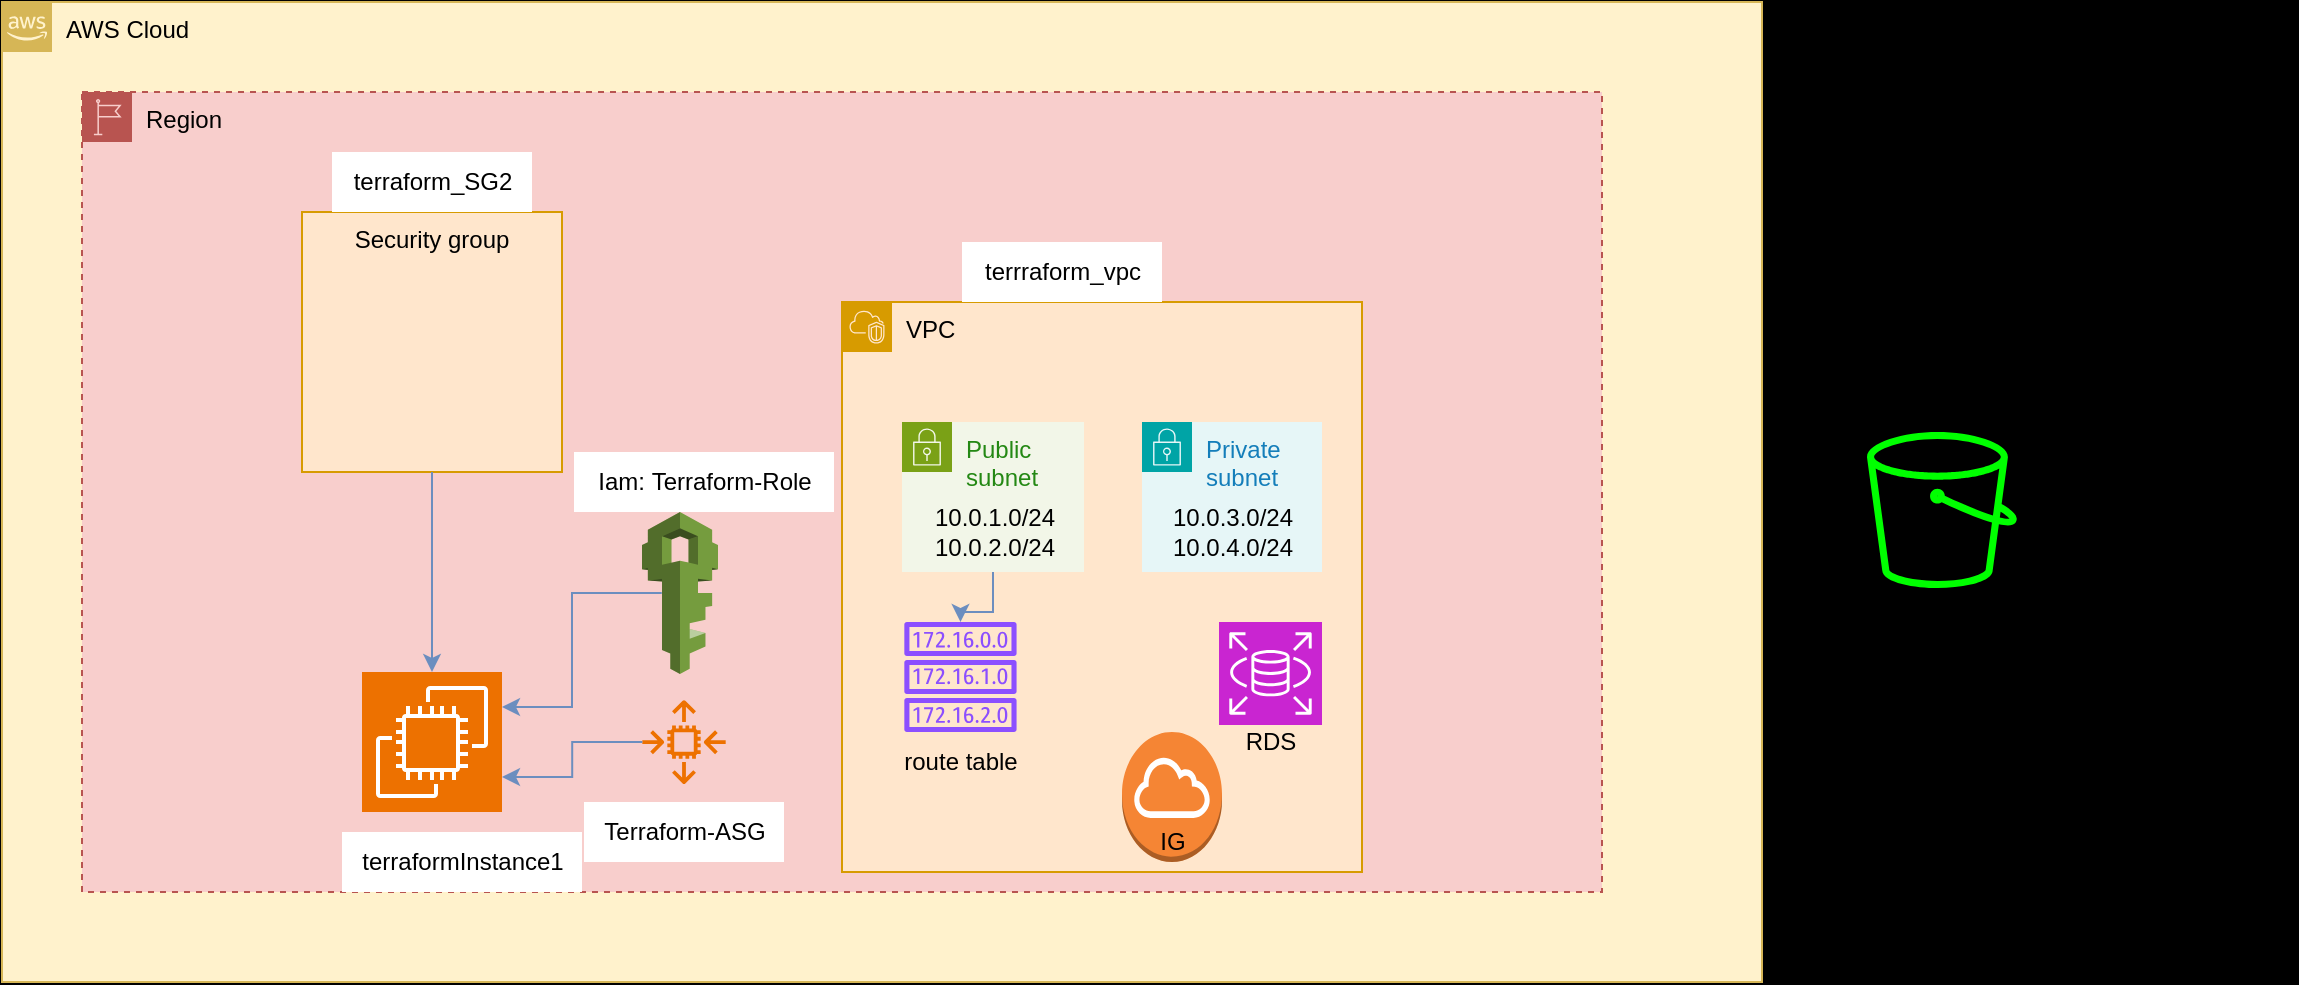 <mxfile version="24.0.2" type="github">
  <diagram name="Page-1" id="3g98ZV-dgt91GYYXrHEH">
    <mxGraphModel dx="1120" dy="2808" grid="1" gridSize="10" guides="1" tooltips="1" connect="1" arrows="1" fold="1" page="1" pageScale="1" pageWidth="827" pageHeight="1169" background="#000000" math="0" shadow="0">
      <root>
        <mxCell id="0" />
        <mxCell id="1" parent="0" />
        <mxCell id="NYD62oI_SjLbDiSGbw5J-1" value="AWS Cloud" style="points=[[0,0],[0.25,0],[0.5,0],[0.75,0],[1,0],[1,0.25],[1,0.5],[1,0.75],[1,1],[0.75,1],[0.5,1],[0.25,1],[0,1],[0,0.75],[0,0.5],[0,0.25]];outlineConnect=0;html=1;whiteSpace=wrap;fontSize=12;fontStyle=0;container=1;pointerEvents=0;collapsible=0;recursiveResize=0;shape=mxgraph.aws4.group;grIcon=mxgraph.aws4.group_aws_cloud_alt;strokeColor=#d6b656;fillColor=#fff2cc;verticalAlign=top;align=left;spacingLeft=30;dashed=0;" parent="1" vertex="1">
          <mxGeometry x="80" y="-2245" width="880" height="490" as="geometry" />
        </mxCell>
        <mxCell id="NYD62oI_SjLbDiSGbw5J-2" value="Region" style="points=[[0,0],[0.25,0],[0.5,0],[0.75,0],[1,0],[1,0.25],[1,0.5],[1,0.75],[1,1],[0.75,1],[0.5,1],[0.25,1],[0,1],[0,0.75],[0,0.5],[0,0.25]];outlineConnect=0;html=1;whiteSpace=wrap;fontSize=12;fontStyle=0;container=1;pointerEvents=0;collapsible=0;recursiveResize=0;shape=mxgraph.aws4.group;grIcon=mxgraph.aws4.group_region;strokeColor=#b85450;fillColor=#f8cecc;verticalAlign=top;align=left;spacingLeft=30;dashed=1;" parent="1" vertex="1">
          <mxGeometry x="120" y="-2200" width="760" height="400" as="geometry" />
        </mxCell>
        <mxCell id="NYD62oI_SjLbDiSGbw5J-100" value="" style="sketch=0;points=[[0,0,0],[0.25,0,0],[0.5,0,0],[0.75,0,0],[1,0,0],[0,1,0],[0.25,1,0],[0.5,1,0],[0.75,1,0],[1,1,0],[0,0.25,0],[0,0.5,0],[0,0.75,0],[1,0.25,0],[1,0.5,0],[1,0.75,0]];outlineConnect=0;fontColor=#232F3E;fillColor=#ED7100;strokeColor=#ffffff;dashed=0;verticalLabelPosition=bottom;verticalAlign=top;align=center;html=1;fontSize=12;fontStyle=0;aspect=fixed;shape=mxgraph.aws4.resourceIcon;resIcon=mxgraph.aws4.ec2;" parent="NYD62oI_SjLbDiSGbw5J-2" vertex="1">
          <mxGeometry x="140" y="290" width="70" height="70" as="geometry" />
        </mxCell>
        <mxCell id="NYD62oI_SjLbDiSGbw5J-102" value="terraformInstance1" style="text;html=1;align=center;verticalAlign=middle;resizable=0;points=[];autosize=1;strokeColor=none;fillColor=#FFFFFF;" parent="NYD62oI_SjLbDiSGbw5J-2" vertex="1">
          <mxGeometry x="130" y="370" width="120" height="30" as="geometry" />
        </mxCell>
        <mxCell id="NYD62oI_SjLbDiSGbw5J-103" value="VPC" style="points=[[0,0],[0.25,0],[0.5,0],[0.75,0],[1,0],[1,0.25],[1,0.5],[1,0.75],[1,1],[0.75,1],[0.5,1],[0.25,1],[0,1],[0,0.75],[0,0.5],[0,0.25]];outlineConnect=0;html=1;whiteSpace=wrap;fontSize=12;fontStyle=0;container=1;pointerEvents=0;collapsible=0;recursiveResize=0;shape=mxgraph.aws4.group;grIcon=mxgraph.aws4.group_vpc2;strokeColor=#d79b00;fillColor=#ffe6cc;verticalAlign=top;align=left;spacingLeft=30;dashed=0;" parent="NYD62oI_SjLbDiSGbw5J-2" vertex="1">
          <mxGeometry x="380" y="105" width="260" height="285" as="geometry" />
        </mxCell>
        <mxCell id="RPEiviZ-JrxbQuUH53qm-11" style="edgeStyle=orthogonalEdgeStyle;rounded=0;orthogonalLoop=1;jettySize=auto;html=1;exitX=0.5;exitY=1;exitDx=0;exitDy=0;fillColor=#dae8fc;strokeColor=#6c8ebf;" parent="NYD62oI_SjLbDiSGbw5J-103" source="NYD62oI_SjLbDiSGbw5J-104" target="RPEiviZ-JrxbQuUH53qm-6" edge="1">
          <mxGeometry relative="1" as="geometry" />
        </mxCell>
        <mxCell id="NYD62oI_SjLbDiSGbw5J-104" value="Public subnet" style="points=[[0,0],[0.25,0],[0.5,0],[0.75,0],[1,0],[1,0.25],[1,0.5],[1,0.75],[1,1],[0.75,1],[0.5,1],[0.25,1],[0,1],[0,0.75],[0,0.5],[0,0.25]];outlineConnect=0;gradientColor=none;html=1;whiteSpace=wrap;fontSize=12;fontStyle=0;container=1;pointerEvents=0;collapsible=0;recursiveResize=0;shape=mxgraph.aws4.group;grIcon=mxgraph.aws4.group_security_group;grStroke=0;strokeColor=#7AA116;fillColor=#F2F6E8;verticalAlign=top;align=left;spacingLeft=30;fontColor=#248814;dashed=0;" parent="NYD62oI_SjLbDiSGbw5J-103" vertex="1">
          <mxGeometry x="30" y="60" width="91" height="75" as="geometry" />
        </mxCell>
        <mxCell id="RPEiviZ-JrxbQuUH53qm-15" value="10.0.1.0/24&lt;div&gt;10.0.2.0/24&lt;/div&gt;" style="text;html=1;align=center;verticalAlign=middle;resizable=0;points=[];autosize=1;strokeColor=none;fillColor=none;" parent="NYD62oI_SjLbDiSGbw5J-104" vertex="1">
          <mxGeometry x="6" y="35" width="80" height="40" as="geometry" />
        </mxCell>
        <mxCell id="NYD62oI_SjLbDiSGbw5J-105" value="Private subnet" style="points=[[0,0],[0.25,0],[0.5,0],[0.75,0],[1,0],[1,0.25],[1,0.5],[1,0.75],[1,1],[0.75,1],[0.5,1],[0.25,1],[0,1],[0,0.75],[0,0.5],[0,0.25]];outlineConnect=0;gradientColor=none;html=1;whiteSpace=wrap;fontSize=12;fontStyle=0;container=1;pointerEvents=0;collapsible=0;recursiveResize=0;shape=mxgraph.aws4.group;grIcon=mxgraph.aws4.group_security_group;grStroke=0;strokeColor=#00A4A6;fillColor=#E6F6F7;verticalAlign=top;align=left;spacingLeft=30;fontColor=#147EBA;dashed=0;" parent="NYD62oI_SjLbDiSGbw5J-103" vertex="1">
          <mxGeometry x="150" y="60" width="90" height="75" as="geometry" />
        </mxCell>
        <mxCell id="RPEiviZ-JrxbQuUH53qm-16" value="10.0.3.0/24&lt;div&gt;10.0.4.0/24&lt;/div&gt;" style="text;html=1;align=center;verticalAlign=middle;resizable=0;points=[];autosize=1;strokeColor=none;fillColor=none;" parent="NYD62oI_SjLbDiSGbw5J-105" vertex="1">
          <mxGeometry x="5" y="35" width="80" height="40" as="geometry" />
        </mxCell>
        <mxCell id="RPEiviZ-JrxbQuUH53qm-5" value="" style="outlineConnect=0;dashed=0;verticalLabelPosition=bottom;verticalAlign=top;align=center;html=1;shape=mxgraph.aws3.internet_gateway;fillColor=#F58534;gradientColor=none;" parent="NYD62oI_SjLbDiSGbw5J-103" vertex="1">
          <mxGeometry x="140" y="215" width="50" height="65" as="geometry" />
        </mxCell>
        <object label="" id="RPEiviZ-JrxbQuUH53qm-6">
          <mxCell style="sketch=0;outlineConnect=0;fontColor=#232F3E;gradientColor=none;fillColor=#8C4FFF;strokeColor=none;dashed=0;verticalLabelPosition=bottom;verticalAlign=top;align=center;html=1;fontSize=12;fontStyle=0;aspect=fixed;pointerEvents=1;shape=mxgraph.aws4.route_table;" parent="NYD62oI_SjLbDiSGbw5J-103" vertex="1">
            <mxGeometry x="31" y="160" width="56.45" height="55" as="geometry" />
          </mxCell>
        </object>
        <mxCell id="RPEiviZ-JrxbQuUH53qm-2" value="" style="sketch=0;points=[[0,0,0],[0.25,0,0],[0.5,0,0],[0.75,0,0],[1,0,0],[0,1,0],[0.25,1,0],[0.5,1,0],[0.75,1,0],[1,1,0],[0,0.25,0],[0,0.5,0],[0,0.75,0],[1,0.25,0],[1,0.5,0],[1,0.75,0]];outlineConnect=0;fontColor=#232F3E;fillColor=#C925D1;strokeColor=#ffffff;dashed=0;verticalLabelPosition=bottom;verticalAlign=top;align=center;html=1;fontSize=12;fontStyle=0;aspect=fixed;shape=mxgraph.aws4.resourceIcon;resIcon=mxgraph.aws4.rds;" parent="NYD62oI_SjLbDiSGbw5J-103" vertex="1">
          <mxGeometry x="188.5" y="160" width="51.5" height="51.5" as="geometry" />
        </mxCell>
        <mxCell id="RPEiviZ-JrxbQuUH53qm-23" value="RDS" style="text;html=1;align=center;verticalAlign=middle;resizable=0;points=[];autosize=1;strokeColor=none;fillColor=none;" parent="NYD62oI_SjLbDiSGbw5J-103" vertex="1">
          <mxGeometry x="189.25" y="205" width="50" height="30" as="geometry" />
        </mxCell>
        <mxCell id="RPEiviZ-JrxbQuUH53qm-24" value="IG" style="text;html=1;align=center;verticalAlign=middle;resizable=0;points=[];autosize=1;strokeColor=none;fillColor=none;" parent="NYD62oI_SjLbDiSGbw5J-103" vertex="1">
          <mxGeometry x="145" y="255" width="40" height="30" as="geometry" />
        </mxCell>
        <mxCell id="RPEiviZ-JrxbQuUH53qm-25" value="route table" style="text;html=1;align=center;verticalAlign=middle;resizable=0;points=[];autosize=1;strokeColor=none;fillColor=none;" parent="NYD62oI_SjLbDiSGbw5J-103" vertex="1">
          <mxGeometry x="19.22" y="215" width="80" height="30" as="geometry" />
        </mxCell>
        <mxCell id="RPEiviZ-JrxbQuUH53qm-4" value="" style="sketch=0;outlineConnect=0;fontColor=#232F3E;gradientColor=none;fillColor=#ED7100;strokeColor=none;dashed=0;verticalLabelPosition=bottom;verticalAlign=top;align=center;html=1;fontSize=12;fontStyle=0;aspect=fixed;pointerEvents=1;shape=mxgraph.aws4.auto_scaling2;" parent="NYD62oI_SjLbDiSGbw5J-2" vertex="1">
          <mxGeometry x="280" y="304" width="42" height="42" as="geometry" />
        </mxCell>
        <mxCell id="RPEiviZ-JrxbQuUH53qm-3" value="" style="outlineConnect=0;dashed=0;verticalLabelPosition=bottom;verticalAlign=top;align=center;html=1;shape=mxgraph.aws3.iam;fillColor=#759C3E;gradientColor=none;" parent="NYD62oI_SjLbDiSGbw5J-2" vertex="1">
          <mxGeometry x="280" y="210" width="38" height="81" as="geometry" />
        </mxCell>
        <mxCell id="RPEiviZ-JrxbQuUH53qm-1" value="Security group" style="fillColor=#ffe6cc;strokeColor=#d79b00;verticalAlign=top;fontStyle=0;whiteSpace=wrap;html=1;" parent="NYD62oI_SjLbDiSGbw5J-2" vertex="1">
          <mxGeometry x="110" y="60" width="130" height="130" as="geometry" />
        </mxCell>
        <mxCell id="RPEiviZ-JrxbQuUH53qm-13" value="terrraform_vpc" style="text;html=1;align=center;verticalAlign=middle;resizable=0;points=[];autosize=1;strokeColor=none;fillColor=#FFFFFF;" parent="NYD62oI_SjLbDiSGbw5J-2" vertex="1">
          <mxGeometry x="440" y="75" width="100" height="30" as="geometry" />
        </mxCell>
        <mxCell id="RPEiviZ-JrxbQuUH53qm-14" value="terraform_SG2" style="text;html=1;align=center;verticalAlign=middle;resizable=0;points=[];autosize=1;strokeColor=none;fillColor=#FFFFFF;" parent="NYD62oI_SjLbDiSGbw5J-2" vertex="1">
          <mxGeometry x="125" y="30" width="100" height="30" as="geometry" />
        </mxCell>
        <mxCell id="RPEiviZ-JrxbQuUH53qm-17" style="edgeStyle=orthogonalEdgeStyle;rounded=0;orthogonalLoop=1;jettySize=auto;html=1;exitX=0.5;exitY=1;exitDx=0;exitDy=0;entryX=0.5;entryY=0;entryDx=0;entryDy=0;entryPerimeter=0;fillColor=#dae8fc;strokeColor=#6c8ebf;" parent="NYD62oI_SjLbDiSGbw5J-2" source="RPEiviZ-JrxbQuUH53qm-1" target="NYD62oI_SjLbDiSGbw5J-100" edge="1">
          <mxGeometry relative="1" as="geometry" />
        </mxCell>
        <mxCell id="RPEiviZ-JrxbQuUH53qm-18" style="edgeStyle=orthogonalEdgeStyle;rounded=0;orthogonalLoop=1;jettySize=auto;html=1;exitX=0.26;exitY=0.5;exitDx=0;exitDy=0;exitPerimeter=0;entryX=1;entryY=0.25;entryDx=0;entryDy=0;entryPerimeter=0;fillColor=#dae8fc;strokeColor=#6c8ebf;" parent="NYD62oI_SjLbDiSGbw5J-2" source="RPEiviZ-JrxbQuUH53qm-3" target="NYD62oI_SjLbDiSGbw5J-100" edge="1">
          <mxGeometry relative="1" as="geometry" />
        </mxCell>
        <mxCell id="RPEiviZ-JrxbQuUH53qm-19" style="edgeStyle=orthogonalEdgeStyle;rounded=0;orthogonalLoop=1;jettySize=auto;html=1;entryX=1;entryY=0.75;entryDx=0;entryDy=0;entryPerimeter=0;fillColor=#dae8fc;strokeColor=#6c8ebf;" parent="NYD62oI_SjLbDiSGbw5J-2" source="RPEiviZ-JrxbQuUH53qm-4" target="NYD62oI_SjLbDiSGbw5J-100" edge="1">
          <mxGeometry relative="1" as="geometry" />
        </mxCell>
        <mxCell id="RPEiviZ-JrxbQuUH53qm-20" value="Iam:&amp;nbsp;Terraform-Role" style="text;html=1;align=center;verticalAlign=middle;resizable=0;points=[];autosize=1;strokeColor=none;fillColor=#FFFFFF;" parent="NYD62oI_SjLbDiSGbw5J-2" vertex="1">
          <mxGeometry x="246" y="180" width="130" height="30" as="geometry" />
        </mxCell>
        <mxCell id="RPEiviZ-JrxbQuUH53qm-21" value="Terraform-ASG" style="text;html=1;align=center;verticalAlign=middle;resizable=0;points=[];autosize=1;strokeColor=none;fillColor=#FFFFFF;" parent="NYD62oI_SjLbDiSGbw5J-2" vertex="1">
          <mxGeometry x="251" y="355" width="100" height="30" as="geometry" />
        </mxCell>
        <mxCell id="NYD62oI_SjLbDiSGbw5J-99" value="" style="sketch=0;outlineConnect=0;fillColor=#00FF00;strokeColor=#82b366;dashed=0;verticalLabelPosition=bottom;verticalAlign=top;align=center;html=1;fontSize=12;fontStyle=0;aspect=fixed;pointerEvents=1;shape=mxgraph.aws4.bucket;" parent="1" vertex="1">
          <mxGeometry x="1012.5" y="-2030" width="75" height="78" as="geometry" />
        </mxCell>
        <mxCell id="NYD62oI_SjLbDiSGbw5J-101" value="anuj-terraform-bucket" style="text;html=1;align=center;verticalAlign=middle;resizable=0;points=[];autosize=1;strokeColor=none;fillColor=none;" parent="1" vertex="1">
          <mxGeometry x="1087.5" y="-2020" width="140" height="30" as="geometry" />
        </mxCell>
      </root>
    </mxGraphModel>
  </diagram>
</mxfile>
